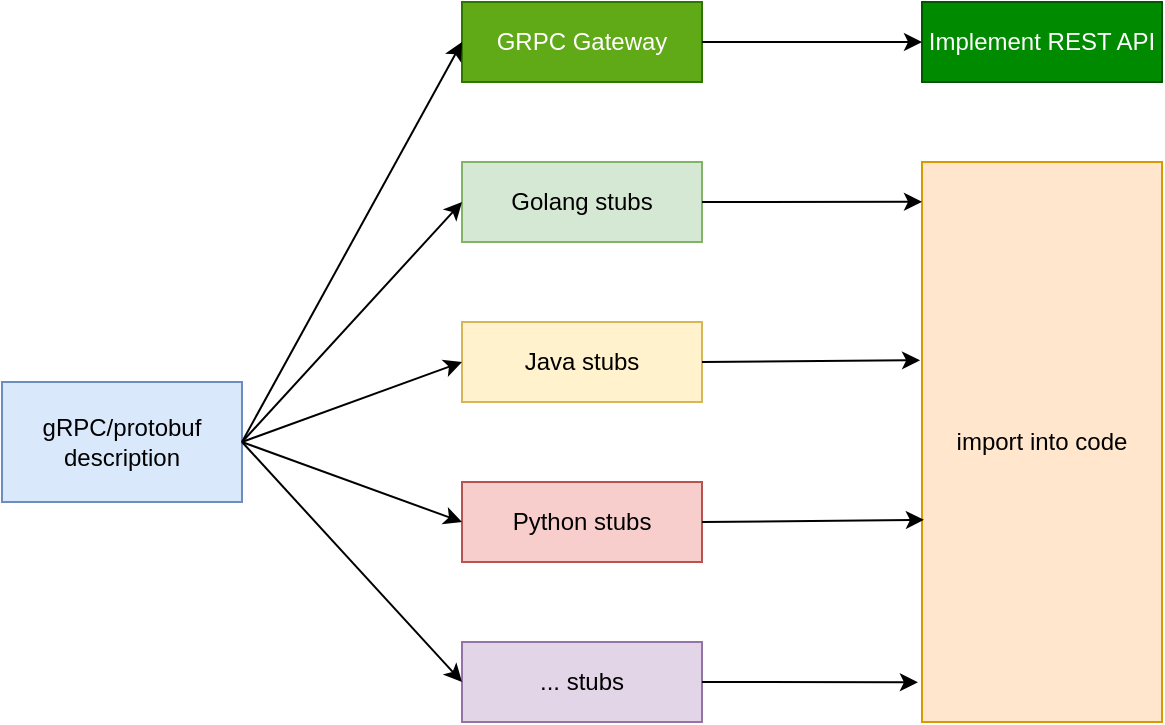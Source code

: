<mxfile version="17.4.2" type="device"><diagram id="oCgvM-jK9YTfquBZA_6t" name="Page-1"><mxGraphModel dx="1239" dy="1212" grid="1" gridSize="10" guides="1" tooltips="1" connect="1" arrows="1" fold="1" page="1" pageScale="1" pageWidth="827" pageHeight="1169" math="0" shadow="0"><root><mxCell id="0"/><mxCell id="1" parent="0"/><mxCell id="kbhLLqeFCpQhcQW2rNu5-1" value="gRPC/protobuf&lt;br&gt;description" style="rounded=0;whiteSpace=wrap;html=1;fillColor=#dae8fc;strokeColor=#6c8ebf;" vertex="1" parent="1"><mxGeometry x="850" y="230" width="120" height="60" as="geometry"/></mxCell><mxCell id="kbhLLqeFCpQhcQW2rNu5-3" value="Java stubs" style="rounded=0;whiteSpace=wrap;html=1;fillColor=#fff2cc;strokeColor=#d6b656;" vertex="1" parent="1"><mxGeometry x="1080" y="200" width="120" height="40" as="geometry"/></mxCell><mxCell id="kbhLLqeFCpQhcQW2rNu5-4" value="Python stubs" style="rounded=0;whiteSpace=wrap;html=1;fillColor=#f8cecc;strokeColor=#b85450;" vertex="1" parent="1"><mxGeometry x="1080" y="280" width="120" height="40" as="geometry"/></mxCell><mxCell id="kbhLLqeFCpQhcQW2rNu5-5" value="... stubs" style="rounded=0;whiteSpace=wrap;html=1;fillColor=#e1d5e7;strokeColor=#9673a6;" vertex="1" parent="1"><mxGeometry x="1080" y="360" width="120" height="40" as="geometry"/></mxCell><mxCell id="kbhLLqeFCpQhcQW2rNu5-11" value="import into code" style="rounded=0;whiteSpace=wrap;html=1;fillColor=#ffe6cc;strokeColor=#d79b00;" vertex="1" parent="1"><mxGeometry x="1310" y="120" width="120" height="280" as="geometry"/></mxCell><mxCell id="kbhLLqeFCpQhcQW2rNu5-16" value="GRPC Gateway" style="rounded=0;whiteSpace=wrap;html=1;fillColor=#60a917;fontColor=#ffffff;strokeColor=#2D7600;" vertex="1" parent="1"><mxGeometry x="1080" y="40" width="120" height="40" as="geometry"/></mxCell><mxCell id="kbhLLqeFCpQhcQW2rNu5-18" value="Golang stubs" style="rounded=0;whiteSpace=wrap;html=1;fillColor=#d5e8d4;strokeColor=#82b366;" vertex="1" parent="1"><mxGeometry x="1080" y="120" width="120" height="40" as="geometry"/></mxCell><mxCell id="kbhLLqeFCpQhcQW2rNu5-20" value="" style="endArrow=classic;html=1;rounded=0;exitX=1;exitY=0.5;exitDx=0;exitDy=0;entryX=0;entryY=0.5;entryDx=0;entryDy=0;" edge="1" parent="1" source="kbhLLqeFCpQhcQW2rNu5-1" target="kbhLLqeFCpQhcQW2rNu5-18"><mxGeometry width="50" height="50" relative="1" as="geometry"><mxPoint x="1740" y="160" as="sourcePoint"/><mxPoint x="1790" y="110" as="targetPoint"/></mxGeometry></mxCell><mxCell id="kbhLLqeFCpQhcQW2rNu5-21" value="" style="endArrow=classic;html=1;rounded=0;entryX=0;entryY=0.5;entryDx=0;entryDy=0;" edge="1" parent="1" target="kbhLLqeFCpQhcQW2rNu5-3"><mxGeometry width="50" height="50" relative="1" as="geometry"><mxPoint x="970" y="260" as="sourcePoint"/><mxPoint x="1790" y="110" as="targetPoint"/></mxGeometry></mxCell><mxCell id="kbhLLqeFCpQhcQW2rNu5-22" value="" style="endArrow=classic;html=1;rounded=0;entryX=0;entryY=0.5;entryDx=0;entryDy=0;" edge="1" parent="1" target="kbhLLqeFCpQhcQW2rNu5-4"><mxGeometry width="50" height="50" relative="1" as="geometry"><mxPoint x="970" y="260" as="sourcePoint"/><mxPoint x="1790" y="110" as="targetPoint"/></mxGeometry></mxCell><mxCell id="kbhLLqeFCpQhcQW2rNu5-23" value="" style="endArrow=classic;html=1;rounded=0;exitX=1;exitY=0.5;exitDx=0;exitDy=0;entryX=0;entryY=0.5;entryDx=0;entryDy=0;" edge="1" parent="1" source="kbhLLqeFCpQhcQW2rNu5-1" target="kbhLLqeFCpQhcQW2rNu5-5"><mxGeometry width="50" height="50" relative="1" as="geometry"><mxPoint x="1740" y="160" as="sourcePoint"/><mxPoint x="1790" y="110" as="targetPoint"/></mxGeometry></mxCell><mxCell id="kbhLLqeFCpQhcQW2rNu5-24" value="" style="endArrow=classic;html=1;rounded=0;exitX=1;exitY=0.5;exitDx=0;exitDy=0;entryX=0;entryY=0.071;entryDx=0;entryDy=0;entryPerimeter=0;" edge="1" parent="1" source="kbhLLqeFCpQhcQW2rNu5-18" target="kbhLLqeFCpQhcQW2rNu5-11"><mxGeometry width="50" height="50" relative="1" as="geometry"><mxPoint x="1740" y="160" as="sourcePoint"/><mxPoint x="1790" y="110" as="targetPoint"/></mxGeometry></mxCell><mxCell id="kbhLLqeFCpQhcQW2rNu5-25" value="" style="endArrow=classic;html=1;rounded=0;exitX=1;exitY=0.5;exitDx=0;exitDy=0;entryX=-0.008;entryY=0.354;entryDx=0;entryDy=0;entryPerimeter=0;" edge="1" parent="1" source="kbhLLqeFCpQhcQW2rNu5-3" target="kbhLLqeFCpQhcQW2rNu5-11"><mxGeometry width="50" height="50" relative="1" as="geometry"><mxPoint x="1210" y="150" as="sourcePoint"/><mxPoint x="1320" y="149.88" as="targetPoint"/></mxGeometry></mxCell><mxCell id="kbhLLqeFCpQhcQW2rNu5-26" value="" style="endArrow=classic;html=1;rounded=0;exitX=1;exitY=0.5;exitDx=0;exitDy=0;entryX=0.008;entryY=0.639;entryDx=0;entryDy=0;entryPerimeter=0;" edge="1" parent="1" source="kbhLLqeFCpQhcQW2rNu5-4" target="kbhLLqeFCpQhcQW2rNu5-11"><mxGeometry width="50" height="50" relative="1" as="geometry"><mxPoint x="1210" y="230" as="sourcePoint"/><mxPoint x="1319.04" y="229.12" as="targetPoint"/></mxGeometry></mxCell><mxCell id="kbhLLqeFCpQhcQW2rNu5-27" value="" style="endArrow=classic;html=1;rounded=0;exitX=1;exitY=0.5;exitDx=0;exitDy=0;entryX=-0.017;entryY=0.929;entryDx=0;entryDy=0;entryPerimeter=0;" edge="1" parent="1" source="kbhLLqeFCpQhcQW2rNu5-5" target="kbhLLqeFCpQhcQW2rNu5-11"><mxGeometry width="50" height="50" relative="1" as="geometry"><mxPoint x="1210" y="310" as="sourcePoint"/><mxPoint x="1320.96" y="308.92" as="targetPoint"/></mxGeometry></mxCell><mxCell id="kbhLLqeFCpQhcQW2rNu5-28" value="" style="endArrow=classic;html=1;rounded=0;exitX=1;exitY=0.5;exitDx=0;exitDy=0;entryX=0;entryY=0.5;entryDx=0;entryDy=0;" edge="1" parent="1" source="kbhLLqeFCpQhcQW2rNu5-1" target="kbhLLqeFCpQhcQW2rNu5-16"><mxGeometry width="50" height="50" relative="1" as="geometry"><mxPoint x="1740" y="160" as="sourcePoint"/><mxPoint x="1790" y="110" as="targetPoint"/></mxGeometry></mxCell><mxCell id="kbhLLqeFCpQhcQW2rNu5-29" value="Implement REST API" style="rounded=0;whiteSpace=wrap;html=1;fillColor=#008a00;fontColor=#ffffff;strokeColor=#005700;" vertex="1" parent="1"><mxGeometry x="1310" y="40" width="120" height="40" as="geometry"/></mxCell><mxCell id="kbhLLqeFCpQhcQW2rNu5-30" value="" style="endArrow=classic;html=1;rounded=0;exitX=1;exitY=0.5;exitDx=0;exitDy=0;entryX=0;entryY=0.5;entryDx=0;entryDy=0;" edge="1" parent="1" source="kbhLLqeFCpQhcQW2rNu5-16" target="kbhLLqeFCpQhcQW2rNu5-29"><mxGeometry width="50" height="50" relative="1" as="geometry"><mxPoint x="1740" y="160" as="sourcePoint"/><mxPoint x="1790" y="110" as="targetPoint"/></mxGeometry></mxCell></root></mxGraphModel></diagram></mxfile>